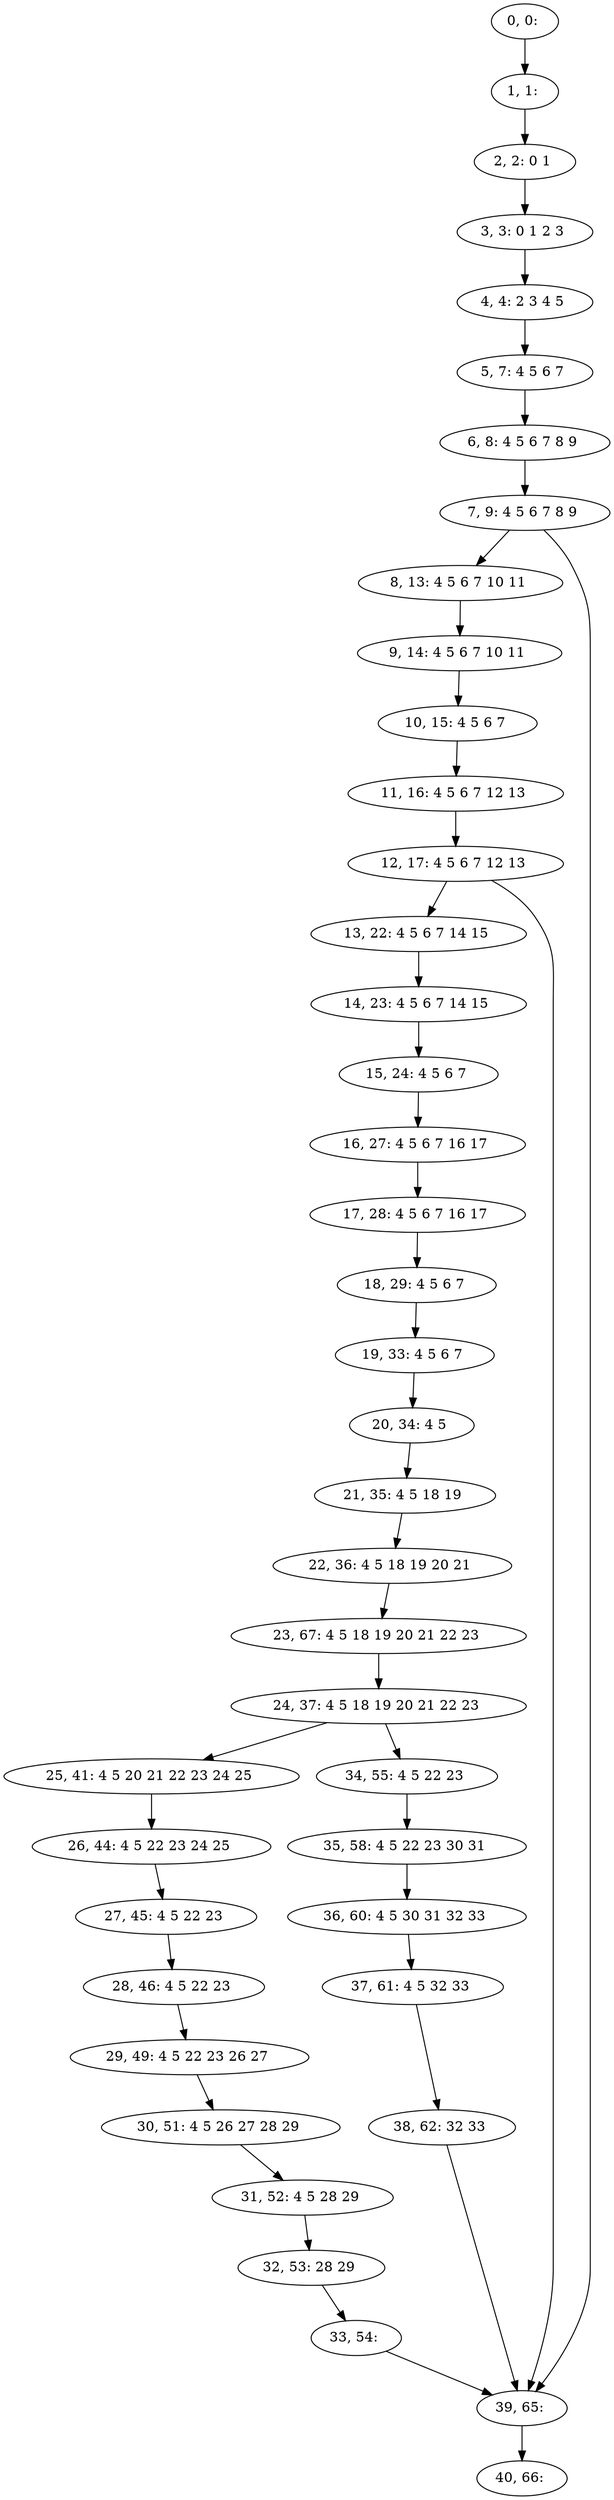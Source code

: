 digraph G {
0[label="0, 0: "];
1[label="1, 1: "];
2[label="2, 2: 0 1 "];
3[label="3, 3: 0 1 2 3 "];
4[label="4, 4: 2 3 4 5 "];
5[label="5, 7: 4 5 6 7 "];
6[label="6, 8: 4 5 6 7 8 9 "];
7[label="7, 9: 4 5 6 7 8 9 "];
8[label="8, 13: 4 5 6 7 10 11 "];
9[label="9, 14: 4 5 6 7 10 11 "];
10[label="10, 15: 4 5 6 7 "];
11[label="11, 16: 4 5 6 7 12 13 "];
12[label="12, 17: 4 5 6 7 12 13 "];
13[label="13, 22: 4 5 6 7 14 15 "];
14[label="14, 23: 4 5 6 7 14 15 "];
15[label="15, 24: 4 5 6 7 "];
16[label="16, 27: 4 5 6 7 16 17 "];
17[label="17, 28: 4 5 6 7 16 17 "];
18[label="18, 29: 4 5 6 7 "];
19[label="19, 33: 4 5 6 7 "];
20[label="20, 34: 4 5 "];
21[label="21, 35: 4 5 18 19 "];
22[label="22, 36: 4 5 18 19 20 21 "];
23[label="23, 67: 4 5 18 19 20 21 22 23 "];
24[label="24, 37: 4 5 18 19 20 21 22 23 "];
25[label="25, 41: 4 5 20 21 22 23 24 25 "];
26[label="26, 44: 4 5 22 23 24 25 "];
27[label="27, 45: 4 5 22 23 "];
28[label="28, 46: 4 5 22 23 "];
29[label="29, 49: 4 5 22 23 26 27 "];
30[label="30, 51: 4 5 26 27 28 29 "];
31[label="31, 52: 4 5 28 29 "];
32[label="32, 53: 28 29 "];
33[label="33, 54: "];
34[label="34, 55: 4 5 22 23 "];
35[label="35, 58: 4 5 22 23 30 31 "];
36[label="36, 60: 4 5 30 31 32 33 "];
37[label="37, 61: 4 5 32 33 "];
38[label="38, 62: 32 33 "];
39[label="39, 65: "];
40[label="40, 66: "];
0->1 ;
1->2 ;
2->3 ;
3->4 ;
4->5 ;
5->6 ;
6->7 ;
7->8 ;
7->39 ;
8->9 ;
9->10 ;
10->11 ;
11->12 ;
12->13 ;
12->39 ;
13->14 ;
14->15 ;
15->16 ;
16->17 ;
17->18 ;
18->19 ;
19->20 ;
20->21 ;
21->22 ;
22->23 ;
23->24 ;
24->25 ;
24->34 ;
25->26 ;
26->27 ;
27->28 ;
28->29 ;
29->30 ;
30->31 ;
31->32 ;
32->33 ;
33->39 ;
34->35 ;
35->36 ;
36->37 ;
37->38 ;
38->39 ;
39->40 ;
}
